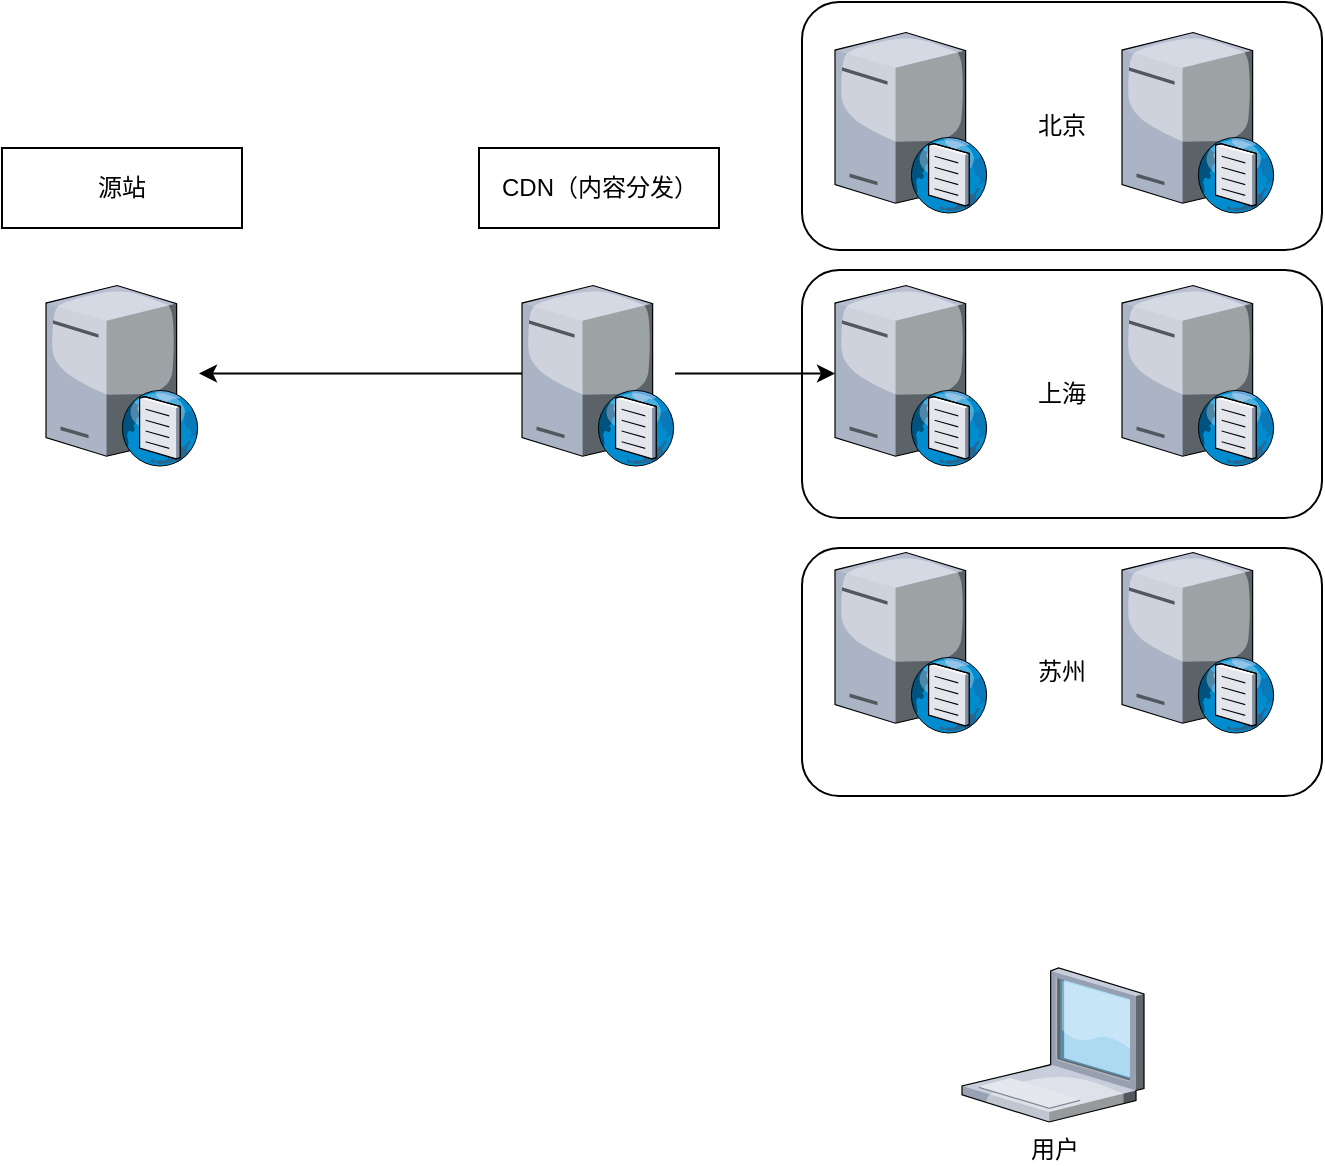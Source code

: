 <mxfile version="10.6.7" type="github"><diagram name="Page-1" id="822b0af5-4adb-64df-f703-e8dfc1f81529"><mxGraphModel dx="1158" dy="743" grid="1" gridSize="10" guides="1" tooltips="1" connect="1" arrows="1" fold="1" page="1" pageScale="1" pageWidth="1100" pageHeight="850" background="#ffffff" math="0" shadow="0"><root><mxCell id="0"/><mxCell id="1" parent="0"/><mxCell id="IWIc1fu6SIELTzqFrSED-7" value="" style="edgeStyle=orthogonalEdgeStyle;rounded=0;orthogonalLoop=1;jettySize=auto;html=1;" edge="1" parent="1" source="IWIc1fu6SIELTzqFrSED-2" target="IWIc1fu6SIELTzqFrSED-6"><mxGeometry relative="1" as="geometry"/></mxCell><mxCell id="IWIc1fu6SIELTzqFrSED-10" value="" style="edgeStyle=orthogonalEdgeStyle;rounded=0;orthogonalLoop=1;jettySize=auto;html=1;" edge="1" parent="1" source="IWIc1fu6SIELTzqFrSED-2" target="IWIc1fu6SIELTzqFrSED-9"><mxGeometry relative="1" as="geometry"/></mxCell><mxCell id="IWIc1fu6SIELTzqFrSED-2" value="" style="verticalLabelPosition=bottom;aspect=fixed;html=1;verticalAlign=top;strokeColor=none;align=center;outlineConnect=0;shape=mxgraph.citrix.dns_server;" vertex="1" parent="1"><mxGeometry x="410" y="266.5" width="76.5" height="92.5" as="geometry"/></mxCell><mxCell id="IWIc1fu6SIELTzqFrSED-9" value="" style="verticalLabelPosition=bottom;aspect=fixed;html=1;verticalAlign=top;strokeColor=none;align=center;outlineConnect=0;shape=mxgraph.citrix.dns_server;" vertex="1" parent="1"><mxGeometry x="566.5" y="266.5" width="76.5" height="92.5" as="geometry"/></mxCell><mxCell id="IWIc1fu6SIELTzqFrSED-6" value="" style="verticalLabelPosition=bottom;aspect=fixed;html=1;verticalAlign=top;strokeColor=none;align=center;outlineConnect=0;shape=mxgraph.citrix.dns_server;" vertex="1" parent="1"><mxGeometry x="172" y="266.5" width="76.5" height="92.5" as="geometry"/></mxCell><mxCell id="IWIc1fu6SIELTzqFrSED-5" value="源站" style="rounded=0;whiteSpace=wrap;html=1;" vertex="1" parent="1"><mxGeometry x="150" y="200" width="120" height="40" as="geometry"/></mxCell><mxCell id="IWIc1fu6SIELTzqFrSED-8" value="CDN（内容分发）" style="rounded=0;whiteSpace=wrap;html=1;" vertex="1" parent="1"><mxGeometry x="388.5" y="200" width="120" height="40" as="geometry"/></mxCell><mxCell id="IWIc1fu6SIELTzqFrSED-11" value="" style="verticalLabelPosition=bottom;aspect=fixed;html=1;verticalAlign=top;strokeColor=none;align=center;outlineConnect=0;shape=mxgraph.citrix.dns_server;" vertex="1" parent="1"><mxGeometry x="710" y="266.5" width="76.5" height="92.5" as="geometry"/></mxCell><mxCell id="IWIc1fu6SIELTzqFrSED-12" value="" style="verticalLabelPosition=bottom;aspect=fixed;html=1;verticalAlign=top;strokeColor=none;align=center;outlineConnect=0;shape=mxgraph.citrix.dns_server;" vertex="1" parent="1"><mxGeometry x="566.5" y="140" width="76.5" height="92.5" as="geometry"/></mxCell><mxCell id="IWIc1fu6SIELTzqFrSED-13" value="" style="verticalLabelPosition=bottom;aspect=fixed;html=1;verticalAlign=top;strokeColor=none;align=center;outlineConnect=0;shape=mxgraph.citrix.dns_server;" vertex="1" parent="1"><mxGeometry x="710" y="140" width="76.5" height="92.5" as="geometry"/></mxCell><mxCell id="IWIc1fu6SIELTzqFrSED-14" value="" style="verticalLabelPosition=bottom;aspect=fixed;html=1;verticalAlign=top;strokeColor=none;align=center;outlineConnect=0;shape=mxgraph.citrix.dns_server;" vertex="1" parent="1"><mxGeometry x="566.5" y="400" width="76.5" height="92.5" as="geometry"/></mxCell><mxCell id="IWIc1fu6SIELTzqFrSED-15" value="" style="verticalLabelPosition=bottom;aspect=fixed;html=1;verticalAlign=top;strokeColor=none;align=center;outlineConnect=0;shape=mxgraph.citrix.dns_server;" vertex="1" parent="1"><mxGeometry x="710" y="400" width="76.5" height="92.5" as="geometry"/></mxCell><mxCell id="IWIc1fu6SIELTzqFrSED-16" value="北京" style="rounded=1;whiteSpace=wrap;html=1;gradientColor=none;fillColor=none;" vertex="1" parent="1"><mxGeometry x="550" y="127" width="260" height="124" as="geometry"/></mxCell><mxCell id="IWIc1fu6SIELTzqFrSED-17" value="上海" style="rounded=1;whiteSpace=wrap;html=1;gradientColor=none;fillColor=none;" vertex="1" parent="1"><mxGeometry x="550" y="261" width="260" height="124" as="geometry"/></mxCell><mxCell id="IWIc1fu6SIELTzqFrSED-18" value="苏州" style="rounded=1;whiteSpace=wrap;html=1;gradientColor=none;fillColor=none;" vertex="1" parent="1"><mxGeometry x="550" y="400" width="260" height="124" as="geometry"/></mxCell><mxCell id="IWIc1fu6SIELTzqFrSED-20" value="用户" style="verticalLabelPosition=bottom;aspect=fixed;html=1;verticalAlign=top;strokeColor=none;align=center;outlineConnect=0;shape=mxgraph.citrix.laptop_1;fillColor=none;gradientColor=none;" vertex="1" parent="1"><mxGeometry x="630" y="610" width="91" height="77" as="geometry"/></mxCell></root></mxGraphModel></diagram></mxfile>